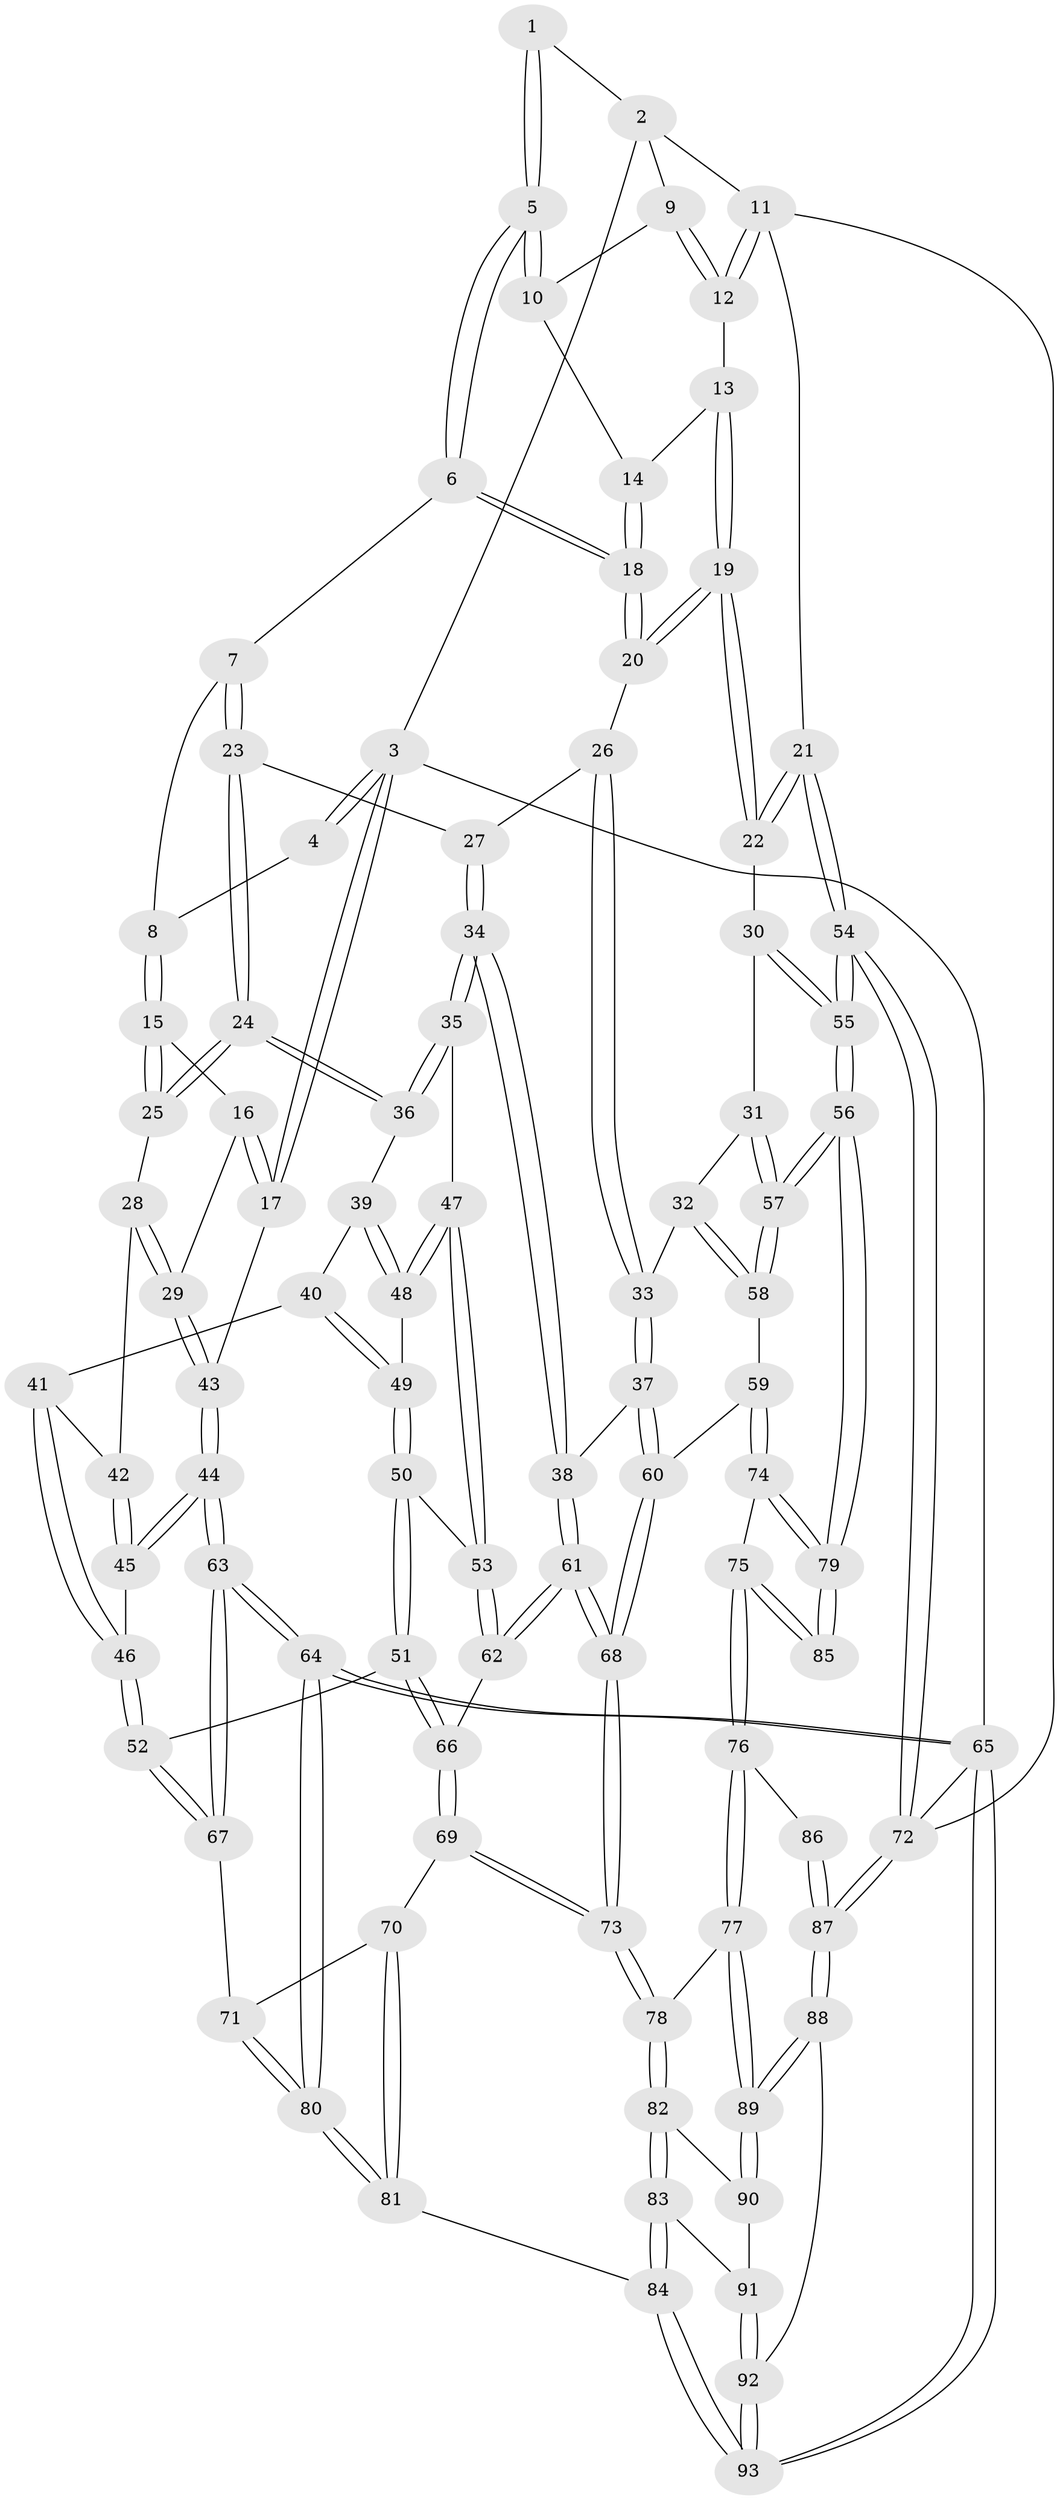 // coarse degree distribution, {4: 0.32608695652173914, 6: 0.17391304347826086, 5: 0.30434782608695654, 3: 0.13043478260869565, 8: 0.021739130434782608, 7: 0.043478260869565216}
// Generated by graph-tools (version 1.1) at 2025/21/03/04/25 18:21:35]
// undirected, 93 vertices, 229 edges
graph export_dot {
graph [start="1"]
  node [color=gray90,style=filled];
  1 [pos="+0.552728339157186+0"];
  2 [pos="+0.9829551994217552+0"];
  3 [pos="+0+0"];
  4 [pos="+0.16481195429115675+0"];
  5 [pos="+0.5611644596528921+0.04685688030715232"];
  6 [pos="+0.5606128761075807+0.05462503192683684"];
  7 [pos="+0.5484587125639131+0.06561483134595747"];
  8 [pos="+0.2228557450156015+0.04697111434930584"];
  9 [pos="+0.8763684311514436+0.002846178638492725"];
  10 [pos="+0.8574585351276713+0.022661828012372168"];
  11 [pos="+1+0.20586562236358144"];
  12 [pos="+0.9557567802044722+0.13361059091993632"];
  13 [pos="+0.8648323089126321+0.1851018542822864"];
  14 [pos="+0.8004069678408242+0.1252485256982152"];
  15 [pos="+0.21531001012693693+0.15741951284466257"];
  16 [pos="+0.1619366323976222+0.158168564472704"];
  17 [pos="+0+0"];
  18 [pos="+0.6550146377947796+0.14323955888755402"];
  19 [pos="+0.8561811097894796+0.3063945974740819"];
  20 [pos="+0.6780905643328629+0.22295459656937278"];
  21 [pos="+1+0.4138679271534257"];
  22 [pos="+0.9118264585113527+0.4079097492463777"];
  23 [pos="+0.44698654565508167+0.19183163835436212"];
  24 [pos="+0.3270238300382584+0.25657236513368453"];
  25 [pos="+0.26224503199629723+0.22945293091300598"];
  26 [pos="+0.6503413879541142+0.303221064535938"];
  27 [pos="+0.5499794583095433+0.3320639656985746"];
  28 [pos="+0.17554802949620427+0.3050440950346196"];
  29 [pos="+0+0.3079708335620893"];
  30 [pos="+0.9057681091880249+0.41200842791267484"];
  31 [pos="+0.8410983299109273+0.4480269503342559"];
  32 [pos="+0.7834783865054529+0.46536226716884826"];
  33 [pos="+0.7108918974050438+0.4524296258920802"];
  34 [pos="+0.4941700120227841+0.4905407086287847"];
  35 [pos="+0.4861490688589716+0.48845983175886365"];
  36 [pos="+0.3488428777190786+0.35527543008010437"];
  37 [pos="+0.5369772490819908+0.5245236069696071"];
  38 [pos="+0.5355382375556298+0.5238139584057411"];
  39 [pos="+0.3379747344330068+0.3676891469830836"];
  40 [pos="+0.2174731090917637+0.47008227535005326"];
  41 [pos="+0.17195185130737337+0.42223127608044525"];
  42 [pos="+0.1576826748350261+0.38187787844827686"];
  43 [pos="+0+0.3433181907910871"];
  44 [pos="+0+0.42718107389195054"];
  45 [pos="+0+0.4511704244699925"];
  46 [pos="+0.020352975884264126+0.5089184851079924"];
  47 [pos="+0.36057409539886714+0.559058442603885"];
  48 [pos="+0.30653028380750247+0.5168047885446743"];
  49 [pos="+0.2151608036143765+0.5005144833022216"];
  50 [pos="+0.19249051421685956+0.5425731871876606"];
  51 [pos="+0.16754714890327332+0.5682751244200768"];
  52 [pos="+0.12537008568119323+0.5818389666952218"];
  53 [pos="+0.3400606467726512+0.5926347407842694"];
  54 [pos="+1+1"];
  55 [pos="+0.9120698074285999+0.8753179110835622"];
  56 [pos="+0.8858208242436271+0.8493559741943034"];
  57 [pos="+0.87804402897052+0.8257162901611147"];
  58 [pos="+0.7565412107220482+0.5905739543076906"];
  59 [pos="+0.6256510787436763+0.6743006042352345"];
  60 [pos="+0.5714192433941664+0.6173659830533095"];
  61 [pos="+0.3943853768385716+0.6896274770958386"];
  62 [pos="+0.33340776104641356+0.6266703076153424"];
  63 [pos="+0+1"];
  64 [pos="+0+1"];
  65 [pos="+0+1"];
  66 [pos="+0.26927480131851816+0.662262438975824"];
  67 [pos="+0.10990093602212046+0.66518829680144"];
  68 [pos="+0.41697022720828164+0.7851528242836491"];
  69 [pos="+0.24833927579871373+0.7422466583638634"];
  70 [pos="+0.24087192786429307+0.746633705400557"];
  71 [pos="+0.18939226177949148+0.7288020873651306"];
  72 [pos="+1+1"];
  73 [pos="+0.4162171820968102+0.789707227805068"];
  74 [pos="+0.6259535120281724+0.6751016649371806"];
  75 [pos="+0.5726785870998439+0.7864371977700122"];
  76 [pos="+0.5471152407696328+0.8154813378397655"];
  77 [pos="+0.5131834913646538+0.8365775011506399"];
  78 [pos="+0.4220751372074696+0.8058061554132236"];
  79 [pos="+0.8265409982985+0.8215879403384139"];
  80 [pos="+0+0.9636355438092756"];
  81 [pos="+0.22689646241825742+0.8000906899720236"];
  82 [pos="+0.37530747831235955+0.8791316075828822"];
  83 [pos="+0.36607379207905405+0.888245747113048"];
  84 [pos="+0.29623452195487493+0.9325118767802174"];
  85 [pos="+0.7047958578185739+0.8216476802767122"];
  86 [pos="+0.6211821128611853+0.8433885227590884"];
  87 [pos="+0.7479643716566038+1"];
  88 [pos="+0.7043406771029861+1"];
  89 [pos="+0.6017735066234259+1"];
  90 [pos="+0.4562726191720046+0.9532608991282869"];
  91 [pos="+0.4177629463967105+0.9788900955321508"];
  92 [pos="+0.5030951645042512+1"];
  93 [pos="+0.07400239131580906+1"];
  1 -- 2;
  1 -- 5;
  1 -- 5;
  2 -- 3;
  2 -- 9;
  2 -- 11;
  3 -- 4;
  3 -- 4;
  3 -- 17;
  3 -- 17;
  3 -- 65;
  4 -- 8;
  5 -- 6;
  5 -- 6;
  5 -- 10;
  5 -- 10;
  6 -- 7;
  6 -- 18;
  6 -- 18;
  7 -- 8;
  7 -- 23;
  7 -- 23;
  8 -- 15;
  8 -- 15;
  9 -- 10;
  9 -- 12;
  9 -- 12;
  10 -- 14;
  11 -- 12;
  11 -- 12;
  11 -- 21;
  11 -- 72;
  12 -- 13;
  13 -- 14;
  13 -- 19;
  13 -- 19;
  14 -- 18;
  14 -- 18;
  15 -- 16;
  15 -- 25;
  15 -- 25;
  16 -- 17;
  16 -- 17;
  16 -- 29;
  17 -- 43;
  18 -- 20;
  18 -- 20;
  19 -- 20;
  19 -- 20;
  19 -- 22;
  19 -- 22;
  20 -- 26;
  21 -- 22;
  21 -- 22;
  21 -- 54;
  21 -- 54;
  22 -- 30;
  23 -- 24;
  23 -- 24;
  23 -- 27;
  24 -- 25;
  24 -- 25;
  24 -- 36;
  24 -- 36;
  25 -- 28;
  26 -- 27;
  26 -- 33;
  26 -- 33;
  27 -- 34;
  27 -- 34;
  28 -- 29;
  28 -- 29;
  28 -- 42;
  29 -- 43;
  29 -- 43;
  30 -- 31;
  30 -- 55;
  30 -- 55;
  31 -- 32;
  31 -- 57;
  31 -- 57;
  32 -- 33;
  32 -- 58;
  32 -- 58;
  33 -- 37;
  33 -- 37;
  34 -- 35;
  34 -- 35;
  34 -- 38;
  34 -- 38;
  35 -- 36;
  35 -- 36;
  35 -- 47;
  36 -- 39;
  37 -- 38;
  37 -- 60;
  37 -- 60;
  38 -- 61;
  38 -- 61;
  39 -- 40;
  39 -- 48;
  39 -- 48;
  40 -- 41;
  40 -- 49;
  40 -- 49;
  41 -- 42;
  41 -- 46;
  41 -- 46;
  42 -- 45;
  42 -- 45;
  43 -- 44;
  43 -- 44;
  44 -- 45;
  44 -- 45;
  44 -- 63;
  44 -- 63;
  45 -- 46;
  46 -- 52;
  46 -- 52;
  47 -- 48;
  47 -- 48;
  47 -- 53;
  47 -- 53;
  48 -- 49;
  49 -- 50;
  49 -- 50;
  50 -- 51;
  50 -- 51;
  50 -- 53;
  51 -- 52;
  51 -- 66;
  51 -- 66;
  52 -- 67;
  52 -- 67;
  53 -- 62;
  53 -- 62;
  54 -- 55;
  54 -- 55;
  54 -- 72;
  54 -- 72;
  55 -- 56;
  55 -- 56;
  56 -- 57;
  56 -- 57;
  56 -- 79;
  56 -- 79;
  57 -- 58;
  57 -- 58;
  58 -- 59;
  59 -- 60;
  59 -- 74;
  59 -- 74;
  60 -- 68;
  60 -- 68;
  61 -- 62;
  61 -- 62;
  61 -- 68;
  61 -- 68;
  62 -- 66;
  63 -- 64;
  63 -- 64;
  63 -- 67;
  63 -- 67;
  64 -- 65;
  64 -- 65;
  64 -- 80;
  64 -- 80;
  65 -- 93;
  65 -- 93;
  65 -- 72;
  66 -- 69;
  66 -- 69;
  67 -- 71;
  68 -- 73;
  68 -- 73;
  69 -- 70;
  69 -- 73;
  69 -- 73;
  70 -- 71;
  70 -- 81;
  70 -- 81;
  71 -- 80;
  71 -- 80;
  72 -- 87;
  72 -- 87;
  73 -- 78;
  73 -- 78;
  74 -- 75;
  74 -- 79;
  74 -- 79;
  75 -- 76;
  75 -- 76;
  75 -- 85;
  75 -- 85;
  76 -- 77;
  76 -- 77;
  76 -- 86;
  77 -- 78;
  77 -- 89;
  77 -- 89;
  78 -- 82;
  78 -- 82;
  79 -- 85;
  79 -- 85;
  80 -- 81;
  80 -- 81;
  81 -- 84;
  82 -- 83;
  82 -- 83;
  82 -- 90;
  83 -- 84;
  83 -- 84;
  83 -- 91;
  84 -- 93;
  84 -- 93;
  86 -- 87;
  86 -- 87;
  87 -- 88;
  87 -- 88;
  88 -- 89;
  88 -- 89;
  88 -- 92;
  89 -- 90;
  89 -- 90;
  90 -- 91;
  91 -- 92;
  91 -- 92;
  92 -- 93;
  92 -- 93;
}

